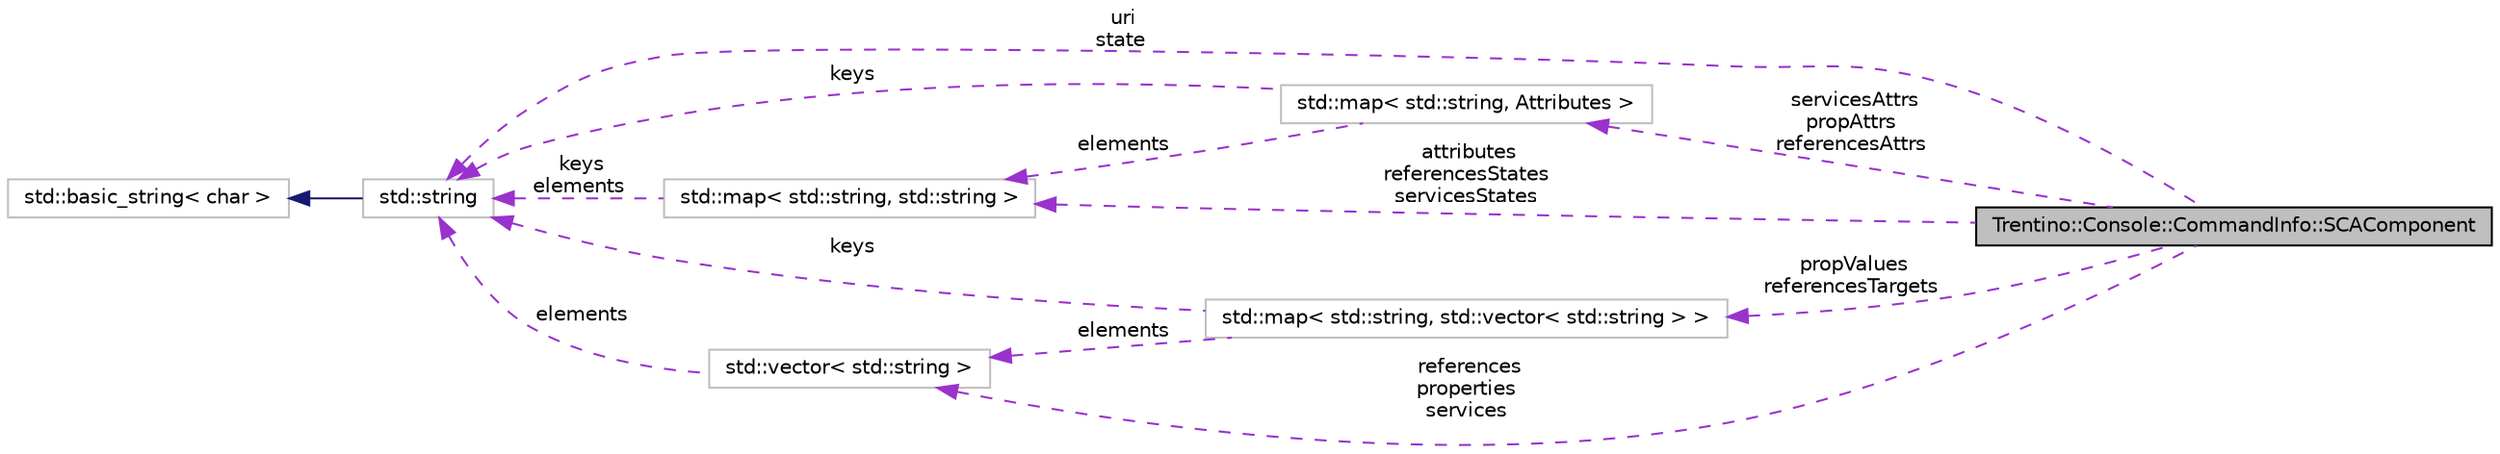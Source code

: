 digraph G
{
  edge [fontname="Helvetica",fontsize="10",labelfontname="Helvetica",labelfontsize="10"];
  node [fontname="Helvetica",fontsize="10",shape=record];
  rankdir="LR";
  Node1 [label="Trentino::Console::CommandInfo::SCAComponent",height=0.2,width=0.4,color="black", fillcolor="grey75", style="filled" fontcolor="black"];
  Node2 -> Node1 [dir="back",color="darkorchid3",fontsize="10",style="dashed",label=" servicesAttrs\npropAttrs\nreferencesAttrs" ,fontname="Helvetica"];
  Node2 [label="std::map\< std::string, Attributes \>",height=0.2,width=0.4,color="grey75", fillcolor="white", style="filled"];
  Node3 -> Node2 [dir="back",color="darkorchid3",fontsize="10",style="dashed",label=" elements" ,fontname="Helvetica"];
  Node3 [label="std::map\< std::string, std::string \>",height=0.2,width=0.4,color="grey75", fillcolor="white", style="filled"];
  Node4 -> Node3 [dir="back",color="darkorchid3",fontsize="10",style="dashed",label=" keys\nelements" ,fontname="Helvetica"];
  Node4 [label="std::string",height=0.2,width=0.4,color="grey75", fillcolor="white", style="filled",tooltip="STL class."];
  Node5 -> Node4 [dir="back",color="midnightblue",fontsize="10",style="solid",fontname="Helvetica"];
  Node5 [label="std::basic_string\< char \>",height=0.2,width=0.4,color="grey75", fillcolor="white", style="filled",tooltip="STL class."];
  Node4 -> Node2 [dir="back",color="darkorchid3",fontsize="10",style="dashed",label=" keys" ,fontname="Helvetica"];
  Node6 -> Node1 [dir="back",color="darkorchid3",fontsize="10",style="dashed",label=" propValues\nreferencesTargets" ,fontname="Helvetica"];
  Node6 [label="std::map\< std::string, std::vector\< std::string \> \>",height=0.2,width=0.4,color="grey75", fillcolor="white", style="filled"];
  Node4 -> Node6 [dir="back",color="darkorchid3",fontsize="10",style="dashed",label=" keys" ,fontname="Helvetica"];
  Node7 -> Node6 [dir="back",color="darkorchid3",fontsize="10",style="dashed",label=" elements" ,fontname="Helvetica"];
  Node7 [label="std::vector\< std::string \>",height=0.2,width=0.4,color="grey75", fillcolor="white", style="filled"];
  Node4 -> Node7 [dir="back",color="darkorchid3",fontsize="10",style="dashed",label=" elements" ,fontname="Helvetica"];
  Node3 -> Node1 [dir="back",color="darkorchid3",fontsize="10",style="dashed",label=" attributes\nreferencesStates\nservicesStates" ,fontname="Helvetica"];
  Node4 -> Node1 [dir="back",color="darkorchid3",fontsize="10",style="dashed",label=" uri\nstate" ,fontname="Helvetica"];
  Node7 -> Node1 [dir="back",color="darkorchid3",fontsize="10",style="dashed",label=" references\nproperties\nservices" ,fontname="Helvetica"];
}

